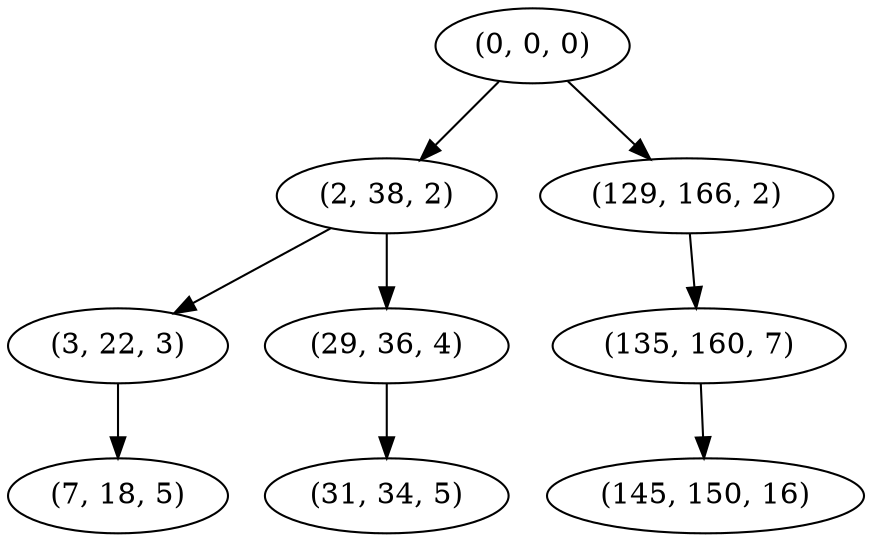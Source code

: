 digraph tree {
    "(0, 0, 0)";
    "(2, 38, 2)";
    "(3, 22, 3)";
    "(7, 18, 5)";
    "(29, 36, 4)";
    "(31, 34, 5)";
    "(129, 166, 2)";
    "(135, 160, 7)";
    "(145, 150, 16)";
    "(0, 0, 0)" -> "(2, 38, 2)";
    "(0, 0, 0)" -> "(129, 166, 2)";
    "(2, 38, 2)" -> "(3, 22, 3)";
    "(2, 38, 2)" -> "(29, 36, 4)";
    "(3, 22, 3)" -> "(7, 18, 5)";
    "(29, 36, 4)" -> "(31, 34, 5)";
    "(129, 166, 2)" -> "(135, 160, 7)";
    "(135, 160, 7)" -> "(145, 150, 16)";
}
